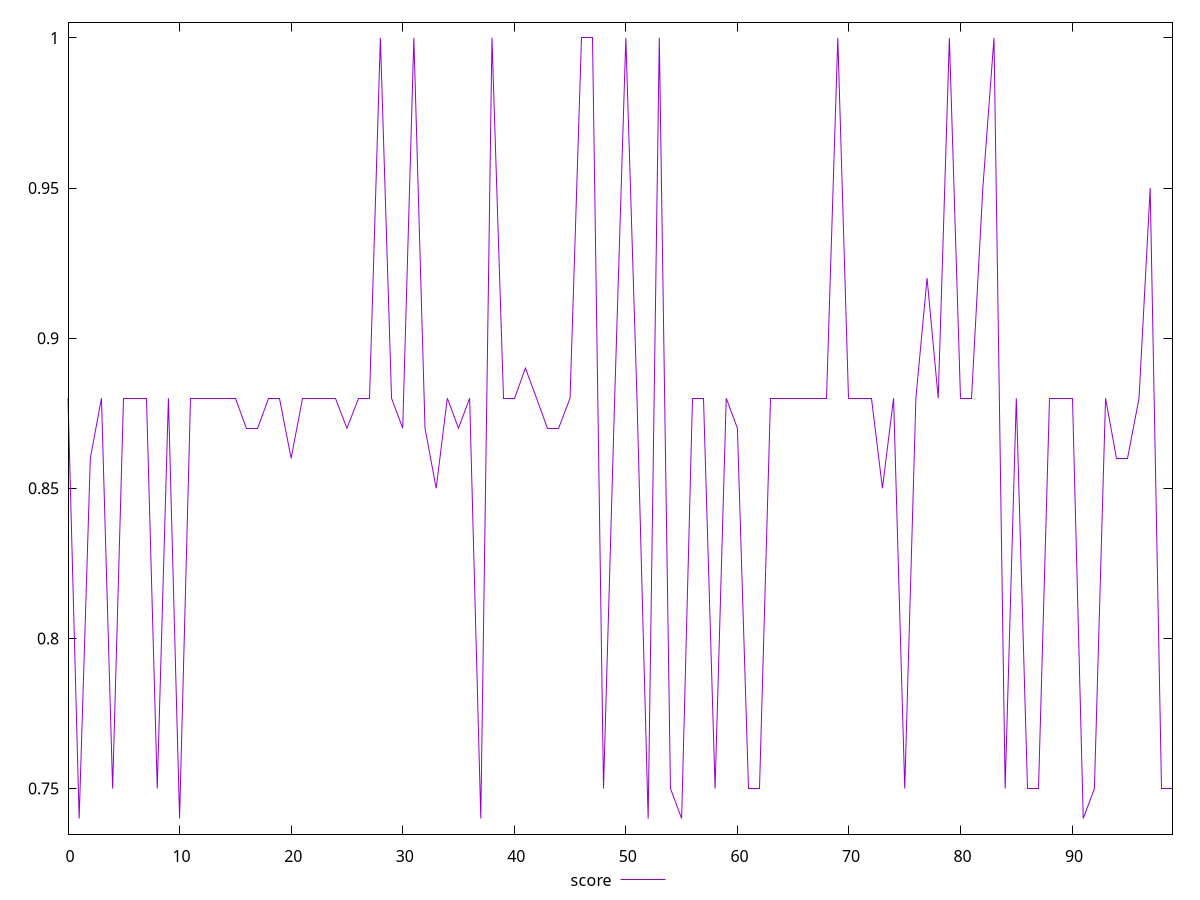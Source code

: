 reset

$score <<EOF
0 0.88
1 0.74
2 0.86
3 0.88
4 0.75
5 0.88
6 0.88
7 0.88
8 0.75
9 0.88
10 0.74
11 0.88
12 0.88
13 0.88
14 0.88
15 0.88
16 0.87
17 0.87
18 0.88
19 0.88
20 0.86
21 0.88
22 0.88
23 0.88
24 0.88
25 0.87
26 0.88
27 0.88
28 1
29 0.88
30 0.87
31 1
32 0.87
33 0.85
34 0.88
35 0.87
36 0.88
37 0.74
38 1
39 0.88
40 0.88
41 0.89
42 0.88
43 0.87
44 0.87
45 0.88
46 1
47 1
48 0.75
49 0.88
50 1
51 0.88
52 0.74
53 1
54 0.75
55 0.74
56 0.88
57 0.88
58 0.75
59 0.88
60 0.87
61 0.75
62 0.75
63 0.88
64 0.88
65 0.88
66 0.88
67 0.88
68 0.88
69 1
70 0.88
71 0.88
72 0.88
73 0.85
74 0.88
75 0.75
76 0.88
77 0.92
78 0.88
79 1
80 0.88
81 0.88
82 0.95
83 1
84 0.75
85 0.88
86 0.75
87 0.75
88 0.88
89 0.88
90 0.88
91 0.74
92 0.75
93 0.88
94 0.86
95 0.86
96 0.88
97 0.95
98 0.75
99 0.75
EOF

set key outside below
set xrange [0:99]
set yrange [0.7348:1.0052]
set trange [0.7348:1.0052]
set terminal svg size 640, 500 enhanced background rgb 'white'
set output "report_00015_2021-02-09T16-11-33.973Z/offscreen-images/samples/pages/score/values.svg"

plot $score title "score" with line

reset
